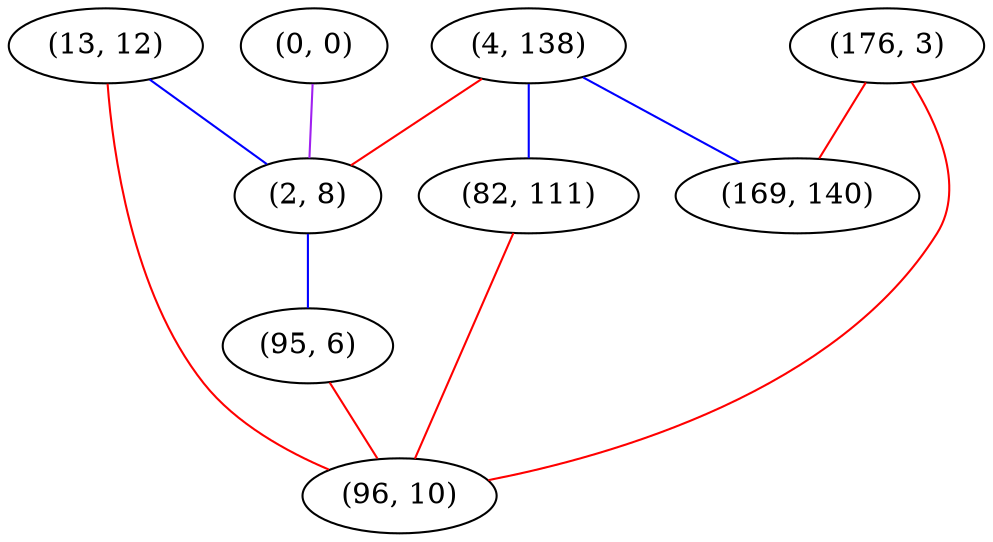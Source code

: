 graph "" {
"(4, 138)";
"(13, 12)";
"(0, 0)";
"(82, 111)";
"(2, 8)";
"(176, 3)";
"(95, 6)";
"(96, 10)";
"(169, 140)";
"(4, 138)" -- "(82, 111)"  [color=blue, key=0, weight=3];
"(4, 138)" -- "(2, 8)"  [color=red, key=0, weight=1];
"(4, 138)" -- "(169, 140)"  [color=blue, key=0, weight=3];
"(13, 12)" -- "(2, 8)"  [color=blue, key=0, weight=3];
"(13, 12)" -- "(96, 10)"  [color=red, key=0, weight=1];
"(0, 0)" -- "(2, 8)"  [color=purple, key=0, weight=4];
"(82, 111)" -- "(96, 10)"  [color=red, key=0, weight=1];
"(2, 8)" -- "(95, 6)"  [color=blue, key=0, weight=3];
"(176, 3)" -- "(96, 10)"  [color=red, key=0, weight=1];
"(176, 3)" -- "(169, 140)"  [color=red, key=0, weight=1];
"(95, 6)" -- "(96, 10)"  [color=red, key=0, weight=1];
}
